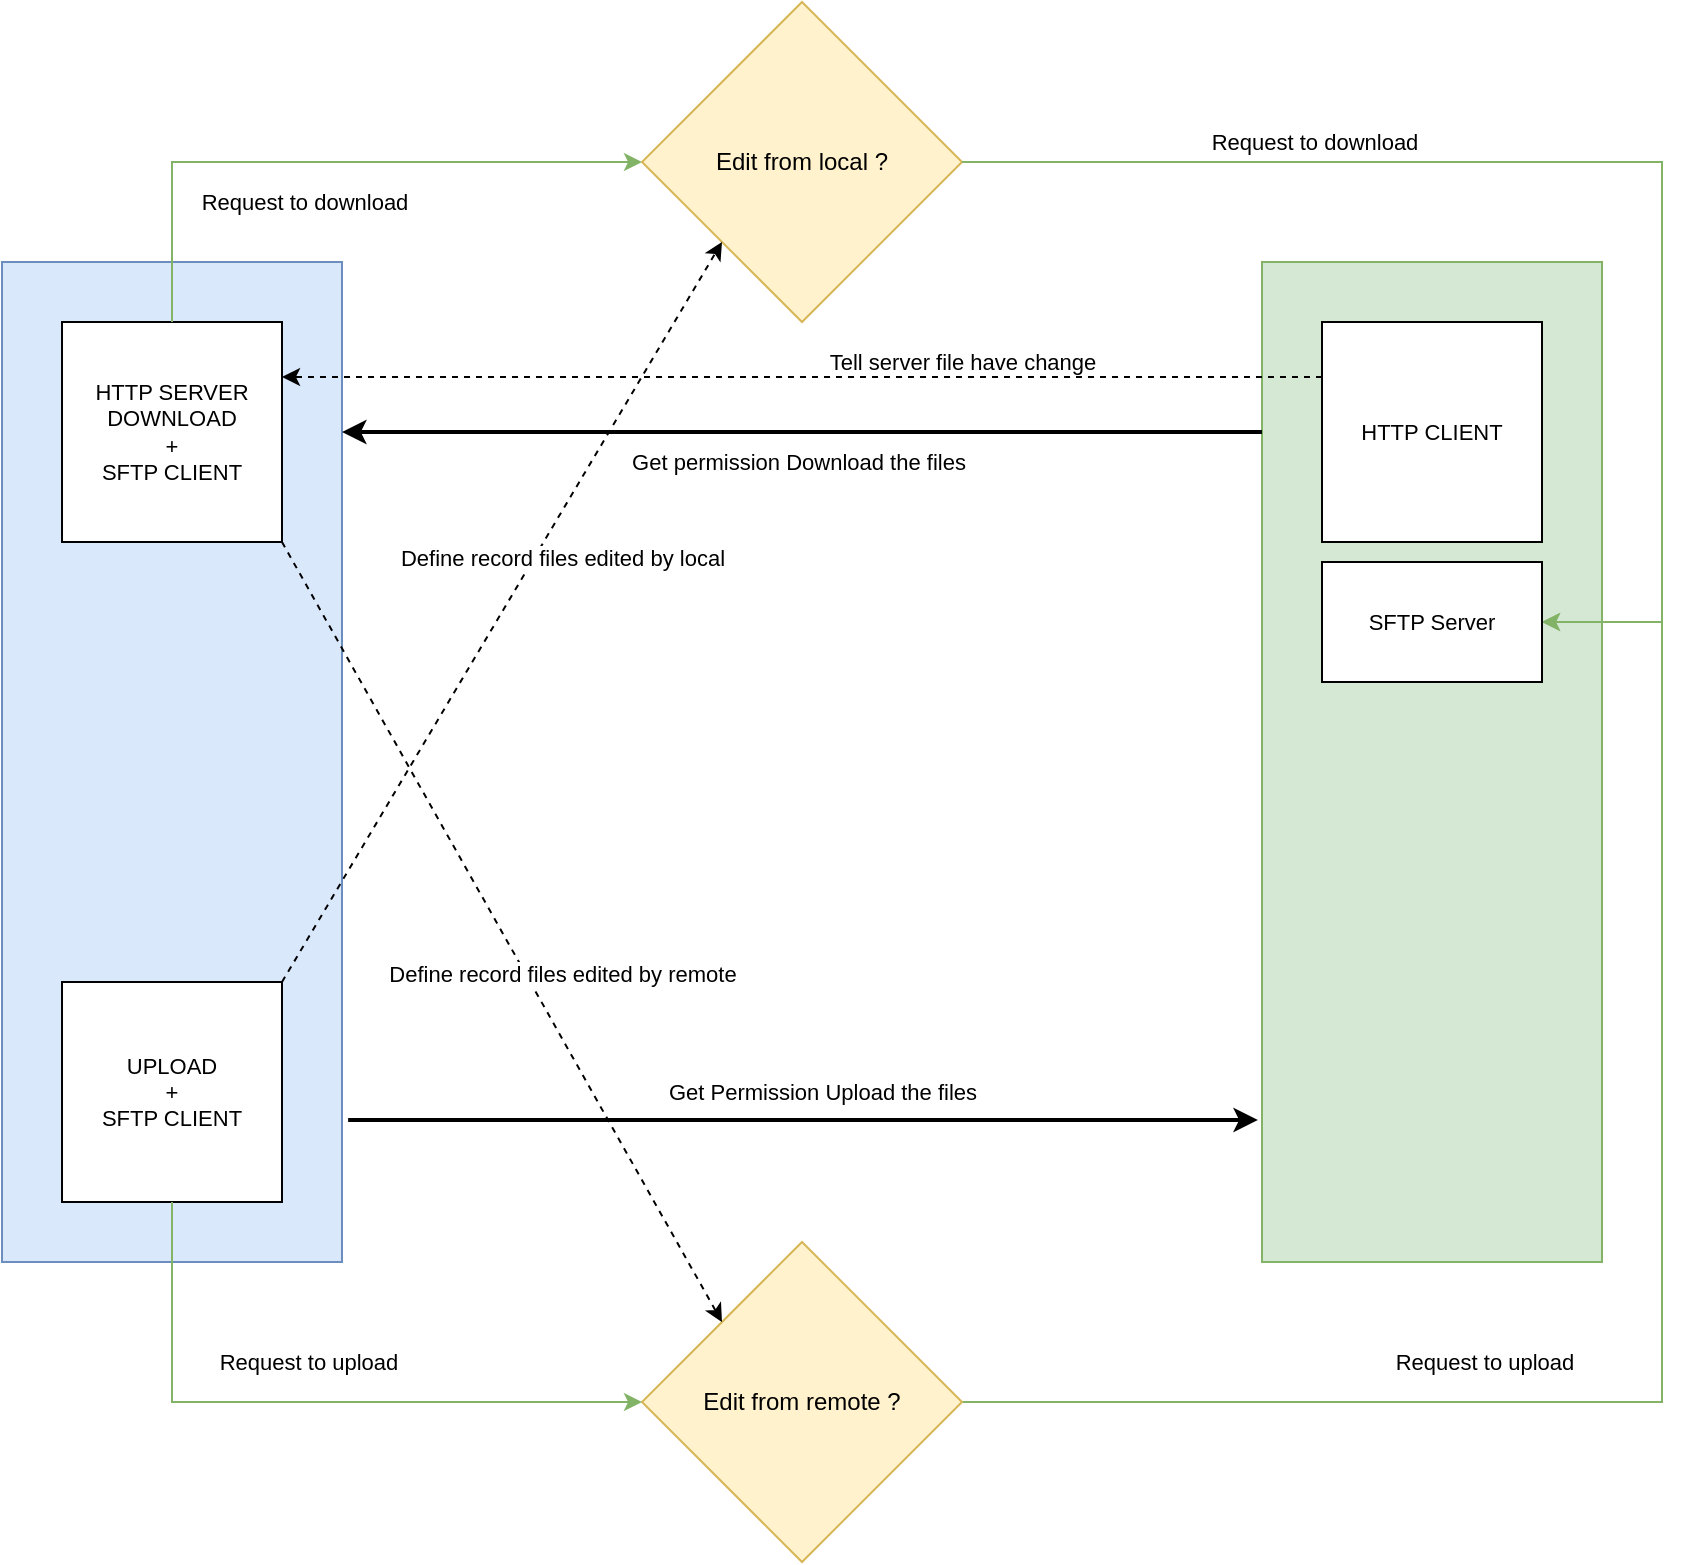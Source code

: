 <mxfile version="13.7.3" type="device"><diagram id="X0gAXym3bAZ4jTK9W6or" name="Page-1"><mxGraphModel dx="1278" dy="960" grid="1" gridSize="10" guides="1" tooltips="1" connect="1" arrows="1" fold="1" page="1" pageScale="1" pageWidth="1200" pageHeight="1920" math="0" shadow="0"><root><mxCell id="0"/><mxCell id="1" parent="0"/><mxCell id="QS8foS3FFmFZkByzbQBr-2" value="Layer1" parent="0"/><mxCell id="QS8foS3FFmFZkByzbQBr-3" value="" style="rounded=0;whiteSpace=wrap;html=1;fillColor=#dae8fc;strokeColor=#6c8ebf;" parent="QS8foS3FFmFZkByzbQBr-2" vertex="1"><mxGeometry x="190" y="150" width="170" height="500" as="geometry"/></mxCell><mxCell id="QS8foS3FFmFZkByzbQBr-4" value="" style="rounded=0;whiteSpace=wrap;html=1;fillColor=#d5e8d4;strokeColor=#82b366;" parent="QS8foS3FFmFZkByzbQBr-2" vertex="1"><mxGeometry x="820" y="150" width="170" height="500" as="geometry"/></mxCell><mxCell id="QS8foS3FFmFZkByzbQBr-6" value="Layer2" parent="0"/><mxCell id="QS8foS3FFmFZkByzbQBr-7" value="HTTP SERVER&lt;br style=&quot;font-size: 11px;&quot;&gt;DOWNLOAD&lt;br style=&quot;font-size: 11px;&quot;&gt;+&lt;br style=&quot;font-size: 11px;&quot;&gt;SFTP CLIENT" style="rounded=0;whiteSpace=wrap;html=1;fontSize=11;" parent="QS8foS3FFmFZkByzbQBr-6" vertex="1"><mxGeometry x="220" y="180" width="110" height="110" as="geometry"/></mxCell><mxCell id="QS8foS3FFmFZkByzbQBr-8" value="UPLOAD&lt;br style=&quot;font-size: 11px;&quot;&gt;+&lt;br style=&quot;font-size: 11px;&quot;&gt;SFTP CLIENT" style="rounded=0;whiteSpace=wrap;html=1;fontSize=11;" parent="QS8foS3FFmFZkByzbQBr-6" vertex="1"><mxGeometry x="220" y="510" width="110" height="110" as="geometry"/></mxCell><mxCell id="QS8foS3FFmFZkByzbQBr-19" style="edgeStyle=orthogonalEdgeStyle;rounded=0;orthogonalLoop=1;jettySize=auto;html=1;strokeWidth=2;" parent="QS8foS3FFmFZkByzbQBr-6" edge="1"><mxGeometry relative="1" as="geometry"><mxPoint x="820" y="235" as="sourcePoint"/><mxPoint x="360" y="235" as="targetPoint"/></mxGeometry></mxCell><mxCell id="QS8foS3FFmFZkByzbQBr-28" value="Get permission Download the files" style="edgeLabel;html=1;align=center;verticalAlign=middle;resizable=0;points=[];" parent="QS8foS3FFmFZkByzbQBr-19" vertex="1" connectable="0"><mxGeometry x="-0.077" y="1" relative="1" as="geometry"><mxPoint x="-20" y="14" as="offset"/></mxGeometry></mxCell><mxCell id="QS8foS3FFmFZkByzbQBr-9" value="HTTP CLIENT" style="rounded=0;whiteSpace=wrap;html=1;fontSize=11;" parent="QS8foS3FFmFZkByzbQBr-6" vertex="1"><mxGeometry x="850" y="180" width="110" height="110" as="geometry"/></mxCell><mxCell id="QS8foS3FFmFZkByzbQBr-12" value="" style="endArrow=classic;html=1;entryX=1;entryY=0.25;entryDx=0;entryDy=0;exitX=0;exitY=0.25;exitDx=0;exitDy=0;dashed=1;" parent="QS8foS3FFmFZkByzbQBr-6" source="QS8foS3FFmFZkByzbQBr-9" target="QS8foS3FFmFZkByzbQBr-7" edge="1"><mxGeometry width="50" height="50" relative="1" as="geometry"><mxPoint x="850" y="210" as="sourcePoint"/><mxPoint x="900" y="160" as="targetPoint"/></mxGeometry></mxCell><mxCell id="ou4WD-L-hX68-uPI5e3W-1" value="Tell server file have change" style="edgeLabel;html=1;align=center;verticalAlign=middle;resizable=0;points=[];" vertex="1" connectable="0" parent="QS8foS3FFmFZkByzbQBr-12"><mxGeometry x="-0.415" relative="1" as="geometry"><mxPoint x="-28" y="-7.5" as="offset"/></mxGeometry></mxCell><mxCell id="QS8foS3FFmFZkByzbQBr-13" value="" style="endArrow=classic;html=1;entryX=0;entryY=0.5;entryDx=0;entryDy=0;exitX=0.5;exitY=0;exitDx=0;exitDy=0;fillColor=#d5e8d4;strokeColor=#82b366;rounded=0;" parent="QS8foS3FFmFZkByzbQBr-6" source="QS8foS3FFmFZkByzbQBr-7" target="QS8foS3FFmFZkByzbQBr-16" edge="1"><mxGeometry width="50" height="50" relative="1" as="geometry"><mxPoint x="400" y="290" as="sourcePoint"/><mxPoint x="542.03" y="262.98" as="targetPoint"/><Array as="points"><mxPoint x="275" y="100"/></Array></mxGeometry></mxCell><mxCell id="QS8foS3FFmFZkByzbQBr-30" value="Request to download" style="edgeLabel;html=1;align=center;verticalAlign=middle;resizable=0;points=[];" parent="QS8foS3FFmFZkByzbQBr-13" vertex="1" connectable="0"><mxGeometry x="-0.14" y="-2" relative="1" as="geometry"><mxPoint x="10" y="18.0" as="offset"/></mxGeometry></mxCell><mxCell id="QS8foS3FFmFZkByzbQBr-16" value="Edit from local ?" style="rhombus;whiteSpace=wrap;html=1;fillColor=#fff2cc;strokeColor=#d6b656;" parent="QS8foS3FFmFZkByzbQBr-6" vertex="1"><mxGeometry x="510" y="20" width="160" height="160" as="geometry"/></mxCell><mxCell id="QS8foS3FFmFZkByzbQBr-17" value="" style="endArrow=classic;html=1;entryX=0;entryY=1;entryDx=0;entryDy=0;exitX=1;exitY=0;exitDx=0;exitDy=0;dashed=1;" parent="QS8foS3FFmFZkByzbQBr-6" source="QS8foS3FFmFZkByzbQBr-8" target="QS8foS3FFmFZkByzbQBr-16" edge="1"><mxGeometry width="50" height="50" relative="1" as="geometry"><mxPoint x="700" y="450" as="sourcePoint"/><mxPoint x="750" y="400" as="targetPoint"/></mxGeometry></mxCell><mxCell id="QS8foS3FFmFZkByzbQBr-26" value="Define record files edited by local" style="edgeLabel;html=1;align=center;verticalAlign=middle;resizable=0;points=[];" parent="QS8foS3FFmFZkByzbQBr-17" vertex="1" connectable="0"><mxGeometry x="0.143" y="1" relative="1" as="geometry"><mxPoint x="15.13" as="offset"/></mxGeometry></mxCell><mxCell id="QS8foS3FFmFZkByzbQBr-18" value="" style="endArrow=classic;html=1;exitX=1;exitY=0.5;exitDx=0;exitDy=0;entryX=1;entryY=0.5;entryDx=0;entryDy=0;rounded=0;fillColor=#d5e8d4;strokeColor=#82b366;" parent="QS8foS3FFmFZkByzbQBr-6" source="QS8foS3FFmFZkByzbQBr-16" target="ou4WD-L-hX68-uPI5e3W-3" edge="1"><mxGeometry width="50" height="50" relative="1" as="geometry"><mxPoint x="700" y="450" as="sourcePoint"/><mxPoint x="1010" y="110" as="targetPoint"/><Array as="points"><mxPoint x="1020" y="100"/><mxPoint x="1020" y="330"/></Array></mxGeometry></mxCell><mxCell id="QS8foS3FFmFZkByzbQBr-27" value="Request to download" style="edgeLabel;html=1;align=center;verticalAlign=middle;resizable=0;points=[];" parent="QS8foS3FFmFZkByzbQBr-18" vertex="1" connectable="0"><mxGeometry x="-0.536" y="-4" relative="1" as="geometry"><mxPoint x="27" y="-14" as="offset"/></mxGeometry></mxCell><mxCell id="QS8foS3FFmFZkByzbQBr-22" style="edgeStyle=orthogonalEdgeStyle;rounded=0;orthogonalLoop=1;jettySize=auto;html=1;strokeWidth=1;entryX=1;entryY=0.5;entryDx=0;entryDy=0;fillColor=#d5e8d4;strokeColor=#82b366;exitX=1;exitY=0.5;exitDx=0;exitDy=0;" parent="QS8foS3FFmFZkByzbQBr-6" source="QS8foS3FFmFZkByzbQBr-20" target="ou4WD-L-hX68-uPI5e3W-3" edge="1"><mxGeometry relative="1" as="geometry"><Array as="points"><mxPoint x="1020" y="720"/><mxPoint x="1020" y="330"/></Array></mxGeometry></mxCell><mxCell id="QS8foS3FFmFZkByzbQBr-29" value="Request to upload" style="edgeLabel;html=1;align=center;verticalAlign=middle;resizable=0;points=[];" parent="QS8foS3FFmFZkByzbQBr-22" vertex="1" connectable="0"><mxGeometry x="-0.348" y="2" relative="1" as="geometry"><mxPoint y="-18" as="offset"/></mxGeometry></mxCell><mxCell id="QS8foS3FFmFZkByzbQBr-20" value="Edit from remote ?" style="rhombus;whiteSpace=wrap;html=1;fillColor=#fff2cc;strokeColor=#d6b656;" parent="QS8foS3FFmFZkByzbQBr-6" vertex="1"><mxGeometry x="510" y="640" width="160" height="160" as="geometry"/></mxCell><mxCell id="QS8foS3FFmFZkByzbQBr-21" value="" style="endArrow=classic;html=1;exitX=0.5;exitY=1;exitDx=0;exitDy=0;entryX=0;entryY=0.5;entryDx=0;entryDy=0;rounded=0;fillColor=#d5e8d4;strokeColor=#82b366;" parent="QS8foS3FFmFZkByzbQBr-6" source="QS8foS3FFmFZkByzbQBr-8" target="QS8foS3FFmFZkByzbQBr-20" edge="1"><mxGeometry width="50" height="50" relative="1" as="geometry"><mxPoint x="700" y="450" as="sourcePoint"/><mxPoint x="750" y="400" as="targetPoint"/><Array as="points"><mxPoint x="275" y="720"/></Array></mxGeometry></mxCell><mxCell id="QS8foS3FFmFZkByzbQBr-31" value="Request to upload" style="edgeLabel;html=1;align=center;verticalAlign=middle;resizable=0;points=[];" parent="QS8foS3FFmFZkByzbQBr-21" vertex="1" connectable="0"><mxGeometry x="-0.197" y="-2" relative="1" as="geometry"><mxPoint x="33" y="-22" as="offset"/></mxGeometry></mxCell><mxCell id="QS8foS3FFmFZkByzbQBr-24" value="" style="endArrow=classic;html=1;exitX=1;exitY=1;exitDx=0;exitDy=0;entryX=0;entryY=0;entryDx=0;entryDy=0;dashed=1;" parent="QS8foS3FFmFZkByzbQBr-6" source="QS8foS3FFmFZkByzbQBr-7" target="QS8foS3FFmFZkByzbQBr-20" edge="1"><mxGeometry width="50" height="50" relative="1" as="geometry"><mxPoint x="700" y="450" as="sourcePoint"/><mxPoint x="750" y="400" as="targetPoint"/></mxGeometry></mxCell><mxCell id="QS8foS3FFmFZkByzbQBr-25" value="Define record files edited by remote" style="edgeLabel;html=1;align=center;verticalAlign=middle;resizable=0;points=[];" parent="QS8foS3FFmFZkByzbQBr-24" vertex="1" connectable="0"><mxGeometry x="0.104" y="-2" relative="1" as="geometry"><mxPoint x="20.25" as="offset"/></mxGeometry></mxCell><mxCell id="ou4WD-L-hX68-uPI5e3W-3" value="SFTP Server" style="rounded=0;whiteSpace=wrap;html=1;fontSize=11;" vertex="1" parent="QS8foS3FFmFZkByzbQBr-6"><mxGeometry x="850" y="300" width="110" height="60" as="geometry"/></mxCell><mxCell id="ou4WD-L-hX68-uPI5e3W-4" value="" style="endArrow=classic;html=1;strokeColor=#000000;strokeWidth=2;exitX=1.018;exitY=0.858;exitDx=0;exitDy=0;exitPerimeter=0;entryX=-0.012;entryY=0.858;entryDx=0;entryDy=0;entryPerimeter=0;" edge="1" parent="QS8foS3FFmFZkByzbQBr-6" source="QS8foS3FFmFZkByzbQBr-3" target="QS8foS3FFmFZkByzbQBr-4"><mxGeometry width="50" height="50" relative="1" as="geometry"><mxPoint x="530" y="440" as="sourcePoint"/><mxPoint x="580" y="390" as="targetPoint"/></mxGeometry></mxCell><mxCell id="ou4WD-L-hX68-uPI5e3W-5" value="Get Permission Upload the files" style="edgeLabel;html=1;align=center;verticalAlign=middle;resizable=0;points=[];" vertex="1" connectable="0" parent="ou4WD-L-hX68-uPI5e3W-4"><mxGeometry x="-0.117" y="2" relative="1" as="geometry"><mxPoint x="35.94" y="-12" as="offset"/></mxGeometry></mxCell></root></mxGraphModel></diagram></mxfile>